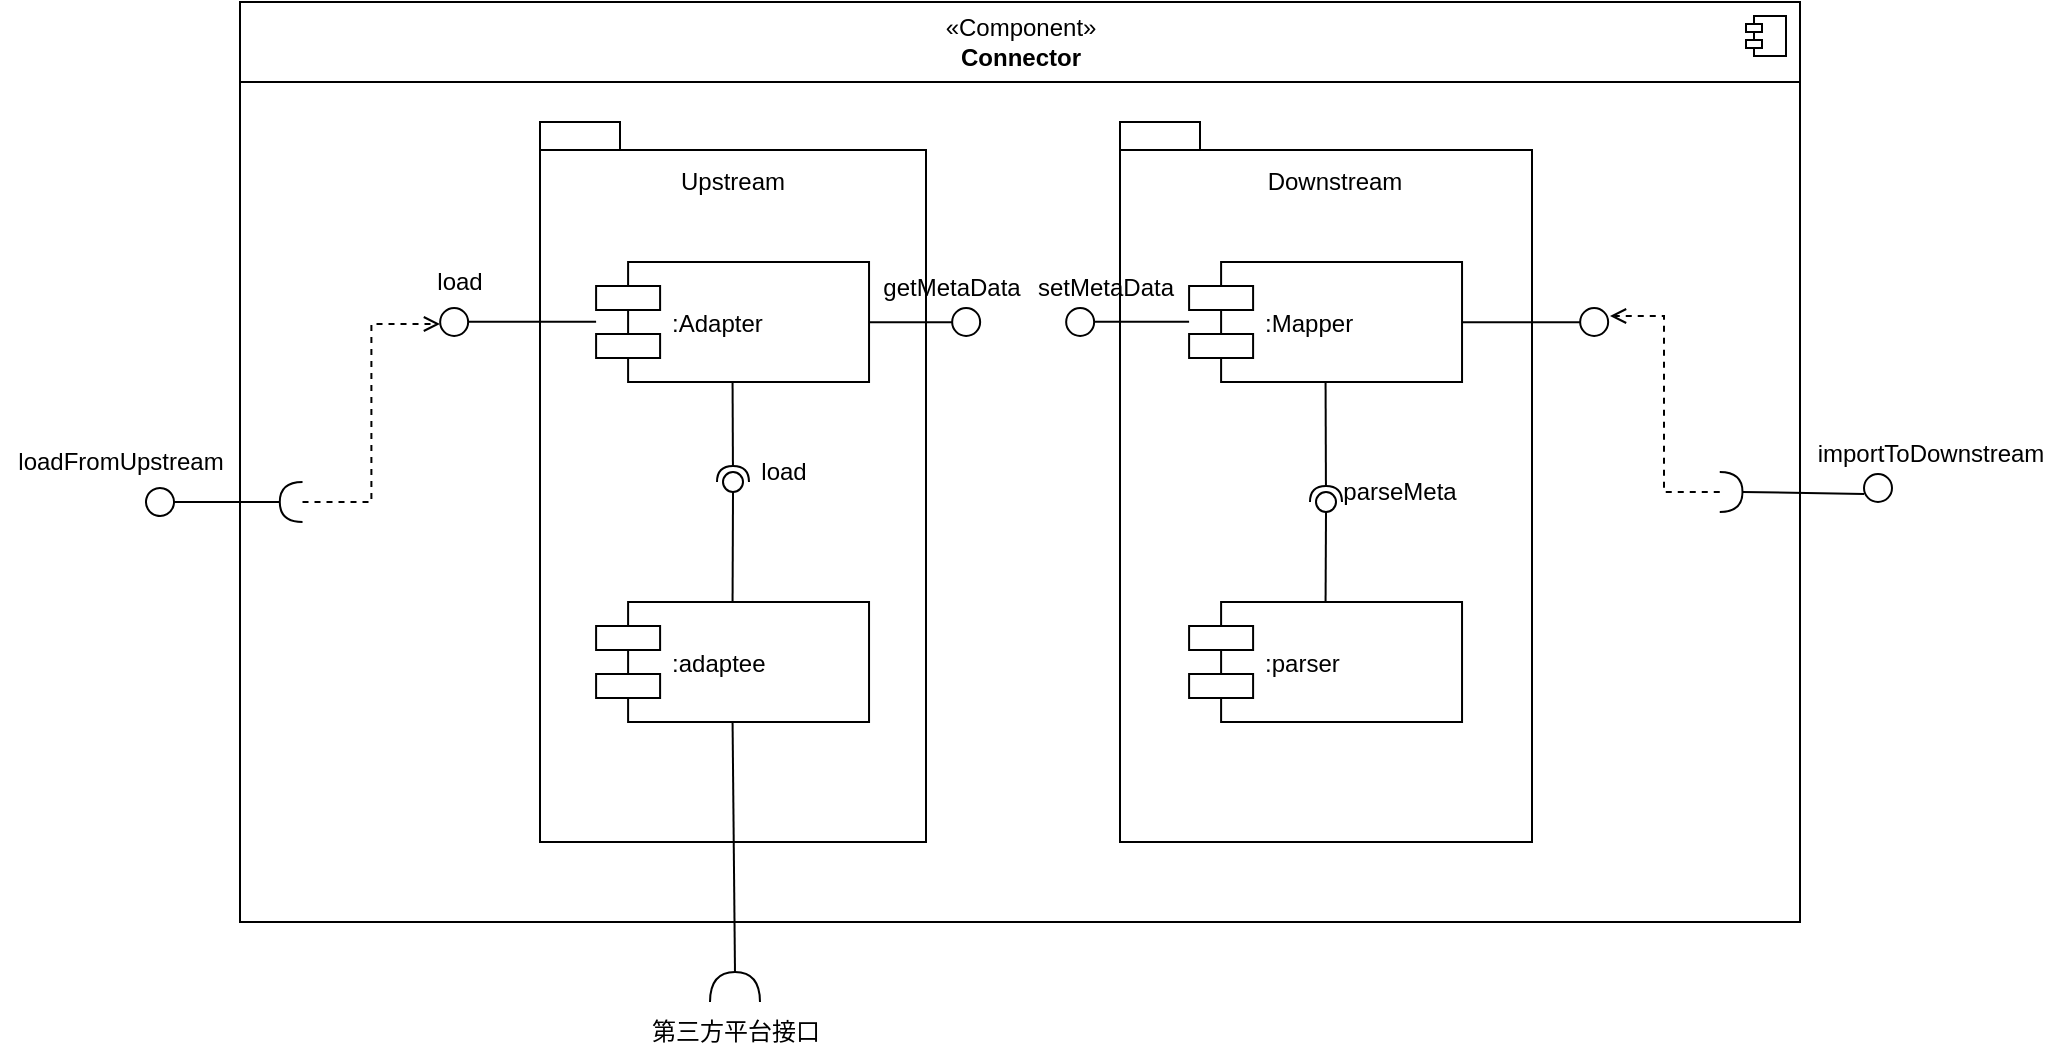 <mxfile version="12.3.9" type="github" pages="1">
  <diagram id="civCblTi-B3HBYq37-xT" name="Page-1">
    <mxGraphModel dx="2253" dy="762" grid="1" gridSize="10" guides="1" tooltips="1" connect="1" arrows="1" fold="1" page="1" pageScale="1" pageWidth="827" pageHeight="583" math="0" shadow="0">
      <root>
        <mxCell id="0"/>
        <mxCell id="1" parent="0"/>
        <mxCell id="2LUjhipLdnebKk5BWHAh-10" value="" style="group" vertex="1" connectable="0" parent="1">
          <mxGeometry x="180" y="30" width="650" height="460" as="geometry"/>
        </mxCell>
        <mxCell id="2LUjhipLdnebKk5BWHAh-4" value="&lt;div&gt;&lt;span&gt;«Component»&lt;/span&gt;&lt;/div&gt;&lt;b&gt;&lt;div&gt;&lt;b&gt;Connector&lt;/b&gt;&lt;/div&gt;&lt;/b&gt;" style="html=1;align=center;" vertex="1" parent="2LUjhipLdnebKk5BWHAh-10">
          <mxGeometry x="-130" width="780" height="40" as="geometry"/>
        </mxCell>
        <mxCell id="2LUjhipLdnebKk5BWHAh-5" value="" style="shape=component;jettyWidth=8;jettyHeight=4;" vertex="1" parent="2LUjhipLdnebKk5BWHAh-4">
          <mxGeometry x="1" width="20" height="20" relative="1" as="geometry">
            <mxPoint x="-27" y="7" as="offset"/>
          </mxGeometry>
        </mxCell>
        <mxCell id="2LUjhipLdnebKk5BWHAh-9" value="" style="rounded=0;whiteSpace=wrap;html=1;" vertex="1" parent="2LUjhipLdnebKk5BWHAh-10">
          <mxGeometry x="-130" y="40" width="780" height="420" as="geometry"/>
        </mxCell>
        <mxCell id="2LUjhipLdnebKk5BWHAh-11" value="" style="shape=folder;fontStyle=1;spacingTop=10;tabWidth=40;tabHeight=14;tabPosition=left;html=1;" vertex="1" parent="2LUjhipLdnebKk5BWHAh-10">
          <mxGeometry x="20" y="60" width="193" height="360" as="geometry"/>
        </mxCell>
        <mxCell id="2LUjhipLdnebKk5BWHAh-12" value="Upstream" style="text;html=1;strokeColor=none;fillColor=none;align=center;verticalAlign=middle;whiteSpace=wrap;rounded=0;" vertex="1" parent="2LUjhipLdnebKk5BWHAh-10">
          <mxGeometry x="93.539" y="80" width="45.49" height="20" as="geometry"/>
        </mxCell>
        <mxCell id="2LUjhipLdnebKk5BWHAh-13" value="" style="shape=folder;fontStyle=1;spacingTop=10;tabWidth=40;tabHeight=14;tabPosition=left;html=1;" vertex="1" parent="2LUjhipLdnebKk5BWHAh-10">
          <mxGeometry x="310" y="60" width="206" height="360" as="geometry"/>
        </mxCell>
        <mxCell id="2LUjhipLdnebKk5BWHAh-14" value="Downstream" style="text;html=1;strokeColor=none;fillColor=none;align=center;verticalAlign=middle;whiteSpace=wrap;rounded=0;" vertex="1" parent="2LUjhipLdnebKk5BWHAh-10">
          <mxGeometry x="395.235" y="80" width="45.49" height="20" as="geometry"/>
        </mxCell>
        <mxCell id="2LUjhipLdnebKk5BWHAh-113" style="edgeStyle=orthogonalEdgeStyle;rounded=0;orthogonalLoop=1;jettySize=auto;html=1;endArrow=none;endFill=0;" edge="1" parent="2LUjhipLdnebKk5BWHAh-10" source="2LUjhipLdnebKk5BWHAh-19" target="2LUjhipLdnebKk5BWHAh-109">
          <mxGeometry relative="1" as="geometry"/>
        </mxCell>
        <mxCell id="2LUjhipLdnebKk5BWHAh-19" value=":Adapter" style="shape=component;align=left;spacingLeft=36;" vertex="1" parent="2LUjhipLdnebKk5BWHAh-10">
          <mxGeometry x="48.049" y="130" width="136.471" height="60" as="geometry"/>
        </mxCell>
        <mxCell id="2LUjhipLdnebKk5BWHAh-20" value=":adaptee" style="shape=component;align=left;spacingLeft=36;" vertex="1" parent="2LUjhipLdnebKk5BWHAh-10">
          <mxGeometry x="48.049" y="300" width="136.471" height="60" as="geometry"/>
        </mxCell>
        <mxCell id="2LUjhipLdnebKk5BWHAh-39" value="" style="shape=requiredInterface;html=1;verticalLabelPosition=bottom;rotation=-180;" vertex="1" parent="2LUjhipLdnebKk5BWHAh-10">
          <mxGeometry x="-110.118" y="240" width="11.373" height="20" as="geometry"/>
        </mxCell>
        <mxCell id="2LUjhipLdnebKk5BWHAh-55" value="" style="endArrow=none;html=1;exitX=0;exitY=0.5;exitDx=0;exitDy=0;entryX=1;entryY=0.5;entryDx=0;entryDy=0;entryPerimeter=0;" edge="1" parent="2LUjhipLdnebKk5BWHAh-10" source="2LUjhipLdnebKk5BWHAh-9" target="2LUjhipLdnebKk5BWHAh-39">
          <mxGeometry width="50" height="50" relative="1" as="geometry">
            <mxPoint x="-100" y="300" as="sourcePoint"/>
            <mxPoint x="-70" y="250" as="targetPoint"/>
          </mxGeometry>
        </mxCell>
        <mxCell id="2LUjhipLdnebKk5BWHAh-61" value="" style="rounded=0;orthogonalLoop=1;jettySize=auto;html=1;endArrow=none;endFill=0;exitX=0.5;exitY=0;exitDx=0;exitDy=0;" edge="1" target="2LUjhipLdnebKk5BWHAh-63" parent="2LUjhipLdnebKk5BWHAh-10" source="2LUjhipLdnebKk5BWHAh-20">
          <mxGeometry relative="1" as="geometry">
            <mxPoint x="114" y="285" as="sourcePoint"/>
          </mxGeometry>
        </mxCell>
        <mxCell id="2LUjhipLdnebKk5BWHAh-62" value="" style="rounded=0;orthogonalLoop=1;jettySize=auto;html=1;endArrow=halfCircle;endFill=0;entryX=0.5;entryY=0.5;entryDx=0;entryDy=0;endSize=6;strokeWidth=1;exitX=0.5;exitY=1;exitDx=0;exitDy=0;" edge="1" target="2LUjhipLdnebKk5BWHAh-63" parent="2LUjhipLdnebKk5BWHAh-10" source="2LUjhipLdnebKk5BWHAh-19">
          <mxGeometry relative="1" as="geometry">
            <mxPoint x="154" y="285" as="sourcePoint"/>
          </mxGeometry>
        </mxCell>
        <mxCell id="2LUjhipLdnebKk5BWHAh-63" value="" style="ellipse;whiteSpace=wrap;html=1;fontFamily=Helvetica;fontSize=12;fontColor=#000000;align=center;strokeColor=#000000;fillColor=#ffffff;points=[];aspect=fixed;resizable=0;" vertex="1" parent="2LUjhipLdnebKk5BWHAh-10">
          <mxGeometry x="111.5" y="235" width="10" height="10" as="geometry"/>
        </mxCell>
        <mxCell id="2LUjhipLdnebKk5BWHAh-64" value="load" style="text;html=1;strokeColor=none;fillColor=none;align=center;verticalAlign=middle;whiteSpace=wrap;rounded=0;" vertex="1" parent="2LUjhipLdnebKk5BWHAh-10">
          <mxGeometry x="121.5" y="225" width="40" height="20" as="geometry"/>
        </mxCell>
        <mxCell id="2LUjhipLdnebKk5BWHAh-108" style="edgeStyle=orthogonalEdgeStyle;rounded=0;orthogonalLoop=1;jettySize=auto;html=1;endArrow=none;endFill=0;" edge="1" parent="2LUjhipLdnebKk5BWHAh-10" source="2LUjhipLdnebKk5BWHAh-72" target="2LUjhipLdnebKk5BWHAh-106">
          <mxGeometry relative="1" as="geometry"/>
        </mxCell>
        <mxCell id="2LUjhipLdnebKk5BWHAh-114" style="edgeStyle=orthogonalEdgeStyle;rounded=0;orthogonalLoop=1;jettySize=auto;html=1;endArrow=none;endFill=0;" edge="1" parent="2LUjhipLdnebKk5BWHAh-10" source="2LUjhipLdnebKk5BWHAh-72" target="2LUjhipLdnebKk5BWHAh-111">
          <mxGeometry relative="1" as="geometry"/>
        </mxCell>
        <mxCell id="2LUjhipLdnebKk5BWHAh-72" value=":Mapper" style="shape=component;align=left;spacingLeft=36;" vertex="1" parent="2LUjhipLdnebKk5BWHAh-10">
          <mxGeometry x="344.549" y="130" width="136.471" height="60" as="geometry"/>
        </mxCell>
        <mxCell id="2LUjhipLdnebKk5BWHAh-73" value=":parser" style="shape=component;align=left;spacingLeft=36;" vertex="1" parent="2LUjhipLdnebKk5BWHAh-10">
          <mxGeometry x="344.549" y="300" width="136.471" height="60" as="geometry"/>
        </mxCell>
        <mxCell id="2LUjhipLdnebKk5BWHAh-74" value="" style="rounded=0;orthogonalLoop=1;jettySize=auto;html=1;endArrow=none;endFill=0;exitX=0.5;exitY=0;exitDx=0;exitDy=0;" edge="1" target="2LUjhipLdnebKk5BWHAh-76" parent="2LUjhipLdnebKk5BWHAh-10" source="2LUjhipLdnebKk5BWHAh-73">
          <mxGeometry relative="1" as="geometry">
            <mxPoint x="400" y="275" as="sourcePoint"/>
          </mxGeometry>
        </mxCell>
        <mxCell id="2LUjhipLdnebKk5BWHAh-75" value="" style="rounded=0;orthogonalLoop=1;jettySize=auto;html=1;endArrow=halfCircle;endFill=0;entryX=0.5;entryY=0.5;entryDx=0;entryDy=0;endSize=6;strokeWidth=1;exitX=0.5;exitY=1;exitDx=0;exitDy=0;" edge="1" target="2LUjhipLdnebKk5BWHAh-76" parent="2LUjhipLdnebKk5BWHAh-10" source="2LUjhipLdnebKk5BWHAh-72">
          <mxGeometry relative="1" as="geometry">
            <mxPoint x="440" y="275" as="sourcePoint"/>
          </mxGeometry>
        </mxCell>
        <mxCell id="2LUjhipLdnebKk5BWHAh-76" value="" style="ellipse;whiteSpace=wrap;html=1;fontFamily=Helvetica;fontSize=12;fontColor=#000000;align=center;strokeColor=#000000;fillColor=#ffffff;points=[];aspect=fixed;resizable=0;" vertex="1" parent="2LUjhipLdnebKk5BWHAh-10">
          <mxGeometry x="408" y="245" width="10" height="10" as="geometry"/>
        </mxCell>
        <mxCell id="2LUjhipLdnebKk5BWHAh-77" value="parseMeta" style="text;html=1;strokeColor=none;fillColor=none;align=center;verticalAlign=middle;whiteSpace=wrap;rounded=0;" vertex="1" parent="2LUjhipLdnebKk5BWHAh-10">
          <mxGeometry x="430" y="235" width="40" height="20" as="geometry"/>
        </mxCell>
        <mxCell id="2LUjhipLdnebKk5BWHAh-107" style="edgeStyle=orthogonalEdgeStyle;rounded=0;orthogonalLoop=1;jettySize=auto;html=1;entryX=0.714;entryY=1.066;entryDx=0;entryDy=0;entryPerimeter=0;endArrow=open;endFill=0;dashed=1;" edge="1" parent="2LUjhipLdnebKk5BWHAh-10" source="2LUjhipLdnebKk5BWHAh-103" target="2LUjhipLdnebKk5BWHAh-106">
          <mxGeometry relative="1" as="geometry"/>
        </mxCell>
        <mxCell id="2LUjhipLdnebKk5BWHAh-103" value="" style="shape=requiredInterface;html=1;verticalLabelPosition=bottom;rotation=0;" vertex="1" parent="2LUjhipLdnebKk5BWHAh-10">
          <mxGeometry x="609.882" y="235" width="11.373" height="20" as="geometry"/>
        </mxCell>
        <mxCell id="2LUjhipLdnebKk5BWHAh-57" value="load" style="text;html=1;strokeColor=none;fillColor=none;align=center;verticalAlign=middle;whiteSpace=wrap;rounded=0;" vertex="1" parent="2LUjhipLdnebKk5BWHAh-10">
          <mxGeometry x="-40" y="130" width="40" height="20" as="geometry"/>
        </mxCell>
        <mxCell id="2LUjhipLdnebKk5BWHAh-106" value="" style="ellipse;whiteSpace=wrap;html=1;fontFamily=Helvetica;fontSize=12;fontColor=#000000;align=center;strokeColor=#000000;fillColor=#ffffff;points=[];aspect=fixed;resizable=0;direction=south;rotation=-180;" vertex="1" parent="2LUjhipLdnebKk5BWHAh-10">
          <mxGeometry x="540.078" y="153" width="14" height="14" as="geometry"/>
        </mxCell>
        <mxCell id="2LUjhipLdnebKk5BWHAh-109" value="" style="ellipse;whiteSpace=wrap;html=1;fontFamily=Helvetica;fontSize=12;fontColor=#000000;align=center;strokeColor=#000000;fillColor=#ffffff;points=[];aspect=fixed;resizable=0;direction=south;rotation=-180;" vertex="1" parent="2LUjhipLdnebKk5BWHAh-10">
          <mxGeometry x="226.078" y="153" width="14" height="14" as="geometry"/>
        </mxCell>
        <mxCell id="2LUjhipLdnebKk5BWHAh-111" value="" style="ellipse;whiteSpace=wrap;html=1;fontFamily=Helvetica;fontSize=12;fontColor=#000000;align=center;strokeColor=#000000;fillColor=#ffffff;points=[];aspect=fixed;resizable=0;direction=south;rotation=-180;" vertex="1" parent="2LUjhipLdnebKk5BWHAh-10">
          <mxGeometry x="283.078" y="153" width="14" height="14" as="geometry"/>
        </mxCell>
        <mxCell id="2LUjhipLdnebKk5BWHAh-115" value="getMetaData" style="text;html=1;strokeColor=none;fillColor=none;align=center;verticalAlign=middle;whiteSpace=wrap;rounded=0;" vertex="1" parent="2LUjhipLdnebKk5BWHAh-10">
          <mxGeometry x="206" y="133" width="40" height="20" as="geometry"/>
        </mxCell>
        <mxCell id="2LUjhipLdnebKk5BWHAh-116" value="setMetaData" style="text;html=1;strokeColor=none;fillColor=none;align=center;verticalAlign=middle;whiteSpace=wrap;rounded=0;" vertex="1" parent="2LUjhipLdnebKk5BWHAh-10">
          <mxGeometry x="283" y="133" width="40" height="20" as="geometry"/>
        </mxCell>
        <mxCell id="2LUjhipLdnebKk5BWHAh-30" value="" style="ellipse;whiteSpace=wrap;html=1;fontFamily=Helvetica;fontSize=12;fontColor=#000000;align=center;strokeColor=#000000;fillColor=#ffffff;points=[];aspect=fixed;resizable=0;direction=south;rotation=-210;" vertex="1" parent="1">
          <mxGeometry x="3" y="273" width="14" height="14" as="geometry"/>
        </mxCell>
        <mxCell id="2LUjhipLdnebKk5BWHAh-35" value="loadFromUpstream" style="text;html=1;align=center;verticalAlign=middle;resizable=0;points=[];;autosize=1;" vertex="1" parent="1">
          <mxGeometry x="-70" y="250" width="120" height="20" as="geometry"/>
        </mxCell>
        <mxCell id="2LUjhipLdnebKk5BWHAh-36" value="" style="ellipse;whiteSpace=wrap;html=1;fontFamily=Helvetica;fontSize=12;fontColor=#000000;align=center;strokeColor=#000000;fillColor=#ffffff;points=[];aspect=fixed;resizable=0;direction=south;rotation=-180;" vertex="1" parent="1">
          <mxGeometry x="862" y="266" width="14" height="14" as="geometry"/>
        </mxCell>
        <mxCell id="2LUjhipLdnebKk5BWHAh-38" value="importToDownstream" style="text;html=1;align=center;verticalAlign=middle;resizable=0;points=[];;autosize=1;" vertex="1" parent="1">
          <mxGeometry x="830" y="246" width="130" height="20" as="geometry"/>
        </mxCell>
        <mxCell id="2LUjhipLdnebKk5BWHAh-45" style="edgeStyle=orthogonalEdgeStyle;rounded=0;orthogonalLoop=1;jettySize=auto;html=1;endArrow=none;endFill=0;" edge="1" parent="1" source="2LUjhipLdnebKk5BWHAh-9" target="2LUjhipLdnebKk5BWHAh-30">
          <mxGeometry relative="1" as="geometry"/>
        </mxCell>
        <mxCell id="2LUjhipLdnebKk5BWHAh-65" value="" style="shape=requiredInterface;html=1;verticalLabelPosition=bottom;rotation=-90;" vertex="1" parent="1">
          <mxGeometry x="290" y="510" width="15" height="25" as="geometry"/>
        </mxCell>
        <mxCell id="2LUjhipLdnebKk5BWHAh-69" value="" style="endArrow=none;html=1;exitX=1;exitY=0.5;exitDx=0;exitDy=0;exitPerimeter=0;entryX=0.5;entryY=1;entryDx=0;entryDy=0;" edge="1" parent="1" source="2LUjhipLdnebKk5BWHAh-65" target="2LUjhipLdnebKk5BWHAh-20">
          <mxGeometry width="50" height="50" relative="1" as="geometry">
            <mxPoint x="311" y="550" as="sourcePoint"/>
            <mxPoint x="330" y="460" as="targetPoint"/>
          </mxGeometry>
        </mxCell>
        <mxCell id="2LUjhipLdnebKk5BWHAh-70" value="第三方平台接口" style="text;html=1;strokeColor=none;fillColor=none;align=center;verticalAlign=middle;whiteSpace=wrap;rounded=0;" vertex="1" parent="1">
          <mxGeometry x="232.5" y="535" width="130" height="20" as="geometry"/>
        </mxCell>
        <mxCell id="2LUjhipLdnebKk5BWHAh-104" value="" style="endArrow=none;html=1;exitX=1;exitY=0.5;exitDx=0;exitDy=0;exitPerimeter=0;entryX=0.286;entryY=0;entryDx=0;entryDy=0;entryPerimeter=0;" edge="1" parent="1" source="2LUjhipLdnebKk5BWHAh-103" target="2LUjhipLdnebKk5BWHAh-36">
          <mxGeometry width="50" height="50" relative="1" as="geometry">
            <mxPoint x="880" y="380" as="sourcePoint"/>
            <mxPoint x="930" y="272" as="targetPoint"/>
          </mxGeometry>
        </mxCell>
        <mxCell id="2LUjhipLdnebKk5BWHAh-43" value="" style="ellipse;whiteSpace=wrap;html=1;fontFamily=Helvetica;fontSize=12;fontColor=#000000;align=center;strokeColor=#000000;fillColor=#ffffff;points=[];aspect=fixed;resizable=0;direction=south;rotation=-180;" vertex="1" parent="1">
          <mxGeometry x="150.078" y="183" width="14" height="14" as="geometry"/>
        </mxCell>
        <mxCell id="2LUjhipLdnebKk5BWHAh-44" style="edgeStyle=orthogonalEdgeStyle;rounded=0;orthogonalLoop=1;jettySize=auto;html=1;endArrow=none;endFill=0;" edge="1" parent="1" source="2LUjhipLdnebKk5BWHAh-19" target="2LUjhipLdnebKk5BWHAh-43">
          <mxGeometry relative="1" as="geometry"/>
        </mxCell>
        <mxCell id="2LUjhipLdnebKk5BWHAh-56" style="edgeStyle=orthogonalEdgeStyle;rounded=0;orthogonalLoop=1;jettySize=auto;html=1;entryX=0.429;entryY=-0.006;entryDx=0;entryDy=0;entryPerimeter=0;endArrow=open;endFill=0;dashed=1;" edge="1" parent="1" source="2LUjhipLdnebKk5BWHAh-39" target="2LUjhipLdnebKk5BWHAh-43">
          <mxGeometry relative="1" as="geometry"/>
        </mxCell>
      </root>
    </mxGraphModel>
  </diagram>
</mxfile>
